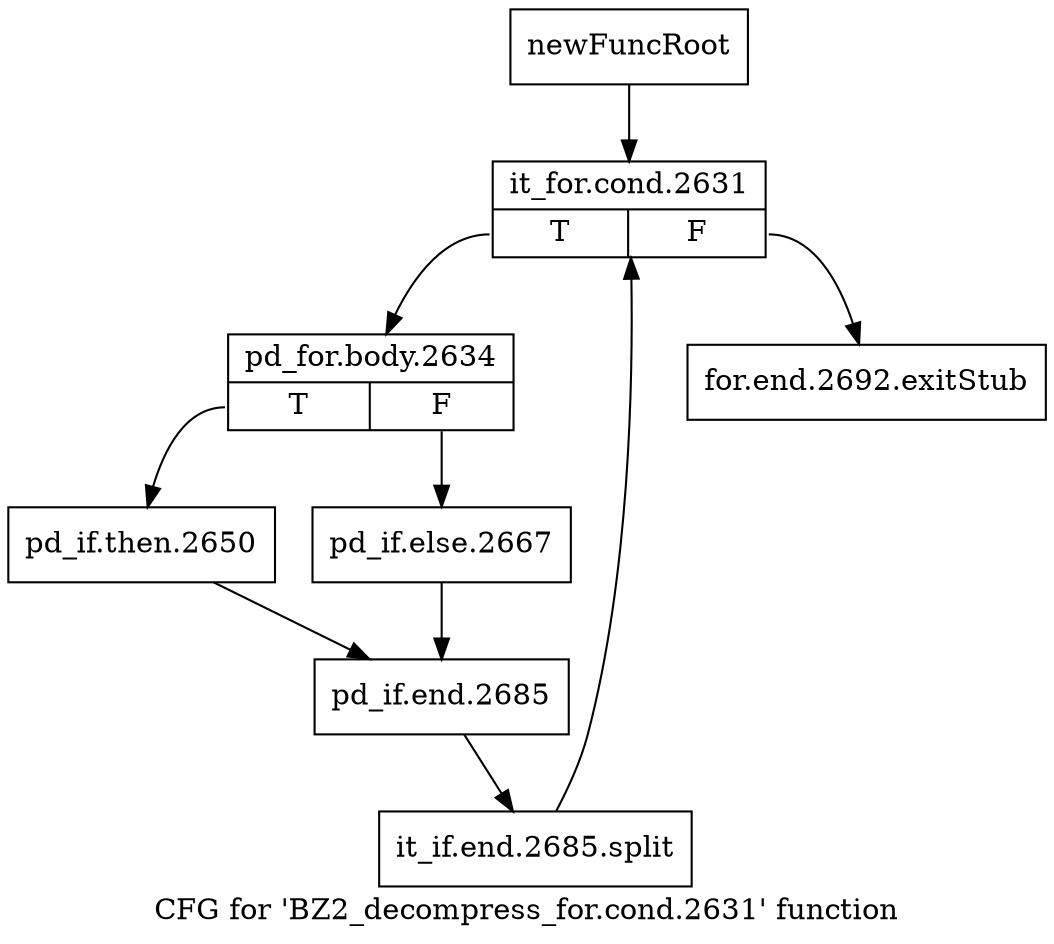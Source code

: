 digraph "CFG for 'BZ2_decompress_for.cond.2631' function" {
	label="CFG for 'BZ2_decompress_for.cond.2631' function";

	Node0x195b900 [shape=record,label="{newFuncRoot}"];
	Node0x195b900 -> Node0x195b9a0;
	Node0x195b950 [shape=record,label="{for.end.2692.exitStub}"];
	Node0x195b9a0 [shape=record,label="{it_for.cond.2631|{<s0>T|<s1>F}}"];
	Node0x195b9a0:s0 -> Node0x195b9f0;
	Node0x195b9a0:s1 -> Node0x195b950;
	Node0x195b9f0 [shape=record,label="{pd_for.body.2634|{<s0>T|<s1>F}}"];
	Node0x195b9f0:s0 -> Node0x195c2d0;
	Node0x195b9f0:s1 -> Node0x195c280;
	Node0x195c280 [shape=record,label="{pd_if.else.2667}"];
	Node0x195c280 -> Node0x195c320;
	Node0x195c2d0 [shape=record,label="{pd_if.then.2650}"];
	Node0x195c2d0 -> Node0x195c320;
	Node0x195c320 [shape=record,label="{pd_if.end.2685}"];
	Node0x195c320 -> Node0x1a0ed50;
	Node0x1a0ed50 [shape=record,label="{it_if.end.2685.split}"];
	Node0x1a0ed50 -> Node0x195b9a0;
}
